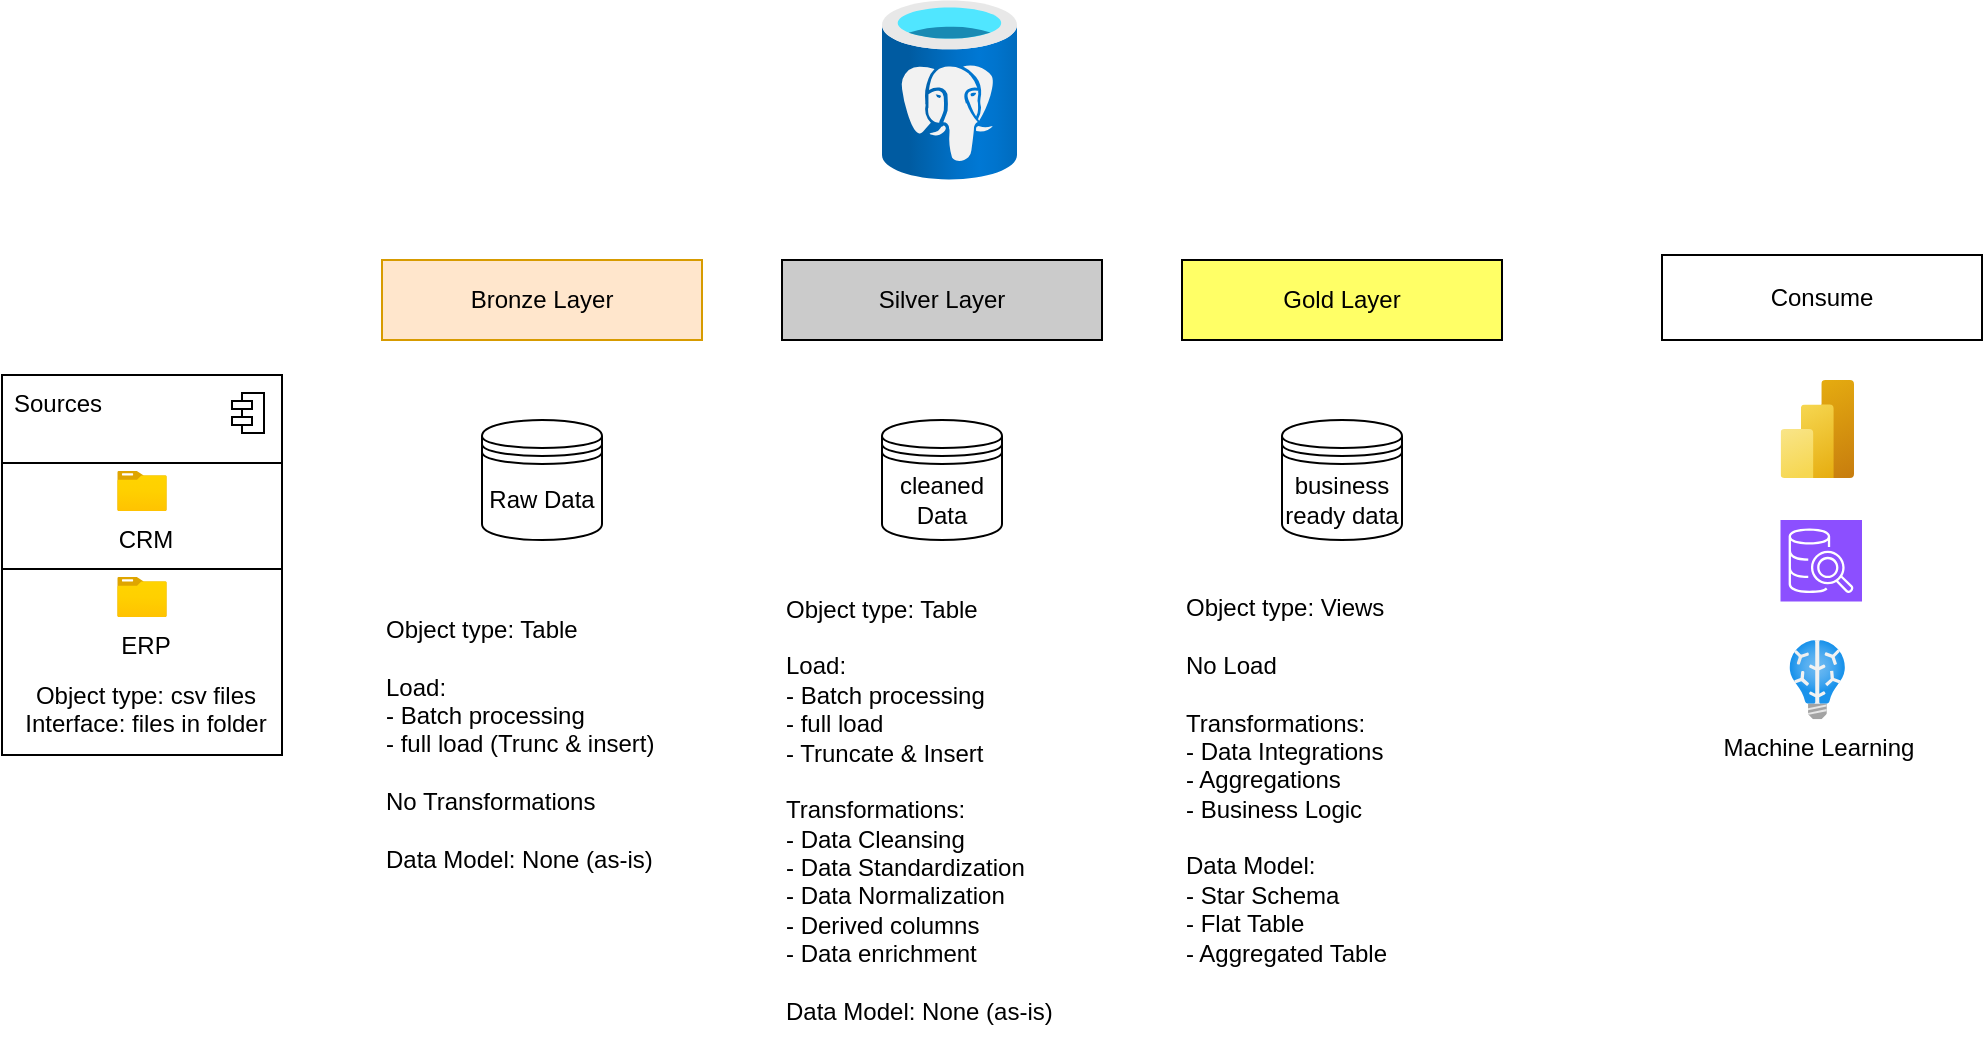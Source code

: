 <mxfile version="28.0.7">
  <diagram name="Seite-1" id="AzjvB9AJ2bMkdmtcBWtv">
    <mxGraphModel grid="1" page="1" gridSize="10" guides="1" tooltips="1" connect="1" arrows="1" fold="1" pageScale="1" pageWidth="827" pageHeight="1169" math="0" shadow="0">
      <root>
        <mxCell id="0" />
        <mxCell id="1" parent="0" />
        <mxCell id="cXzjVpL86dr1StGtI6FM-7" value="" style="fontStyle=1;align=center;verticalAlign=top;childLayout=stackLayout;horizontal=1;horizontalStack=0;resizeParent=1;resizeParentMax=0;resizeLast=0;marginBottom=0;" vertex="1" parent="1">
          <mxGeometry x="50" y="217.5" width="140" height="190" as="geometry" />
        </mxCell>
        <mxCell id="cXzjVpL86dr1StGtI6FM-8" value="Sources" style="html=1;align=left;spacingLeft=4;verticalAlign=top;strokeColor=none;fillColor=none;whiteSpace=wrap;" vertex="1" parent="cXzjVpL86dr1StGtI6FM-7">
          <mxGeometry width="140" height="40" as="geometry" />
        </mxCell>
        <mxCell id="cXzjVpL86dr1StGtI6FM-9" value="" style="shape=module;jettyWidth=10;jettyHeight=4;" vertex="1" parent="cXzjVpL86dr1StGtI6FM-8">
          <mxGeometry x="1" width="16" height="20" relative="1" as="geometry">
            <mxPoint x="-25" y="9" as="offset" />
          </mxGeometry>
        </mxCell>
        <mxCell id="cXzjVpL86dr1StGtI6FM-10" value="" style="line;strokeWidth=1;fillColor=none;align=left;verticalAlign=middle;spacingTop=-1;spacingLeft=3;spacingRight=3;rotatable=0;labelPosition=right;points=[];portConstraint=eastwest;" vertex="1" parent="cXzjVpL86dr1StGtI6FM-7">
          <mxGeometry y="40" width="140" height="8" as="geometry" />
        </mxCell>
        <mxCell id="cXzjVpL86dr1StGtI6FM-47" value="" style="image;aspect=fixed;html=1;points=[];align=center;fontSize=12;image=img/lib/azure2/general/Folder_Blank.svg;" vertex="1" parent="cXzjVpL86dr1StGtI6FM-7">
          <mxGeometry y="48" width="140" height="20" as="geometry" />
        </mxCell>
        <mxCell id="cXzjVpL86dr1StGtI6FM-11" value="CRM" style="html=1;align=center;spacingLeft=4;verticalAlign=top;strokeColor=none;fillColor=none;whiteSpace=wrap;" vertex="1" parent="cXzjVpL86dr1StGtI6FM-7">
          <mxGeometry y="68" width="140" height="25" as="geometry" />
        </mxCell>
        <mxCell id="cXzjVpL86dr1StGtI6FM-13" value="" style="line;strokeWidth=1;fillColor=none;align=left;verticalAlign=middle;spacingTop=-1;spacingLeft=3;spacingRight=3;rotatable=0;labelPosition=right;points=[];portConstraint=eastwest;" vertex="1" parent="cXzjVpL86dr1StGtI6FM-7">
          <mxGeometry y="93" width="140" height="8" as="geometry" />
        </mxCell>
        <mxCell id="cXzjVpL86dr1StGtI6FM-48" value="" style="image;aspect=fixed;html=1;points=[];align=center;fontSize=12;image=img/lib/azure2/general/Folder_Blank.svg;" vertex="1" parent="cXzjVpL86dr1StGtI6FM-7">
          <mxGeometry y="101" width="140" height="20" as="geometry" />
        </mxCell>
        <mxCell id="cXzjVpL86dr1StGtI6FM-14" value="ERP" style="html=1;align=center;spacingLeft=4;verticalAlign=top;strokeColor=none;fillColor=none;whiteSpace=wrap;" vertex="1" parent="cXzjVpL86dr1StGtI6FM-7">
          <mxGeometry y="121" width="140" height="25" as="geometry" />
        </mxCell>
        <mxCell id="cXzjVpL86dr1StGtI6FM-49" value="Object type: csv files&lt;div&gt;Interface: files in folder&lt;/div&gt;" style="html=1;align=center;spacingLeft=4;verticalAlign=top;strokeColor=none;fillColor=none;whiteSpace=wrap;" vertex="1" parent="cXzjVpL86dr1StGtI6FM-7">
          <mxGeometry y="146" width="140" height="44" as="geometry" />
        </mxCell>
        <mxCell id="cXzjVpL86dr1StGtI6FM-50" value="Raw Data" style="shape=datastore;whiteSpace=wrap;html=1;" vertex="1" parent="1">
          <mxGeometry x="290" y="240" width="60" height="60" as="geometry" />
        </mxCell>
        <mxCell id="cXzjVpL86dr1StGtI6FM-51" value="Object type: Table&lt;div&gt;&lt;br&gt;&lt;/div&gt;&lt;div&gt;Load:&amp;nbsp;&lt;/div&gt;&lt;div&gt;- Batch processing&lt;/div&gt;&lt;div&gt;- full load (Trunc &amp;amp; insert)&lt;/div&gt;&lt;div&gt;&lt;br&gt;&lt;/div&gt;&lt;div&gt;No Transformations&lt;/div&gt;&lt;div&gt;&lt;br&gt;&lt;/div&gt;&lt;div&gt;Data Model: None (as-is)&lt;/div&gt;" style="text;html=1;align=left;verticalAlign=middle;whiteSpace=wrap;rounded=0;" vertex="1" parent="1">
          <mxGeometry x="240" y="334" width="160" height="136" as="geometry" />
        </mxCell>
        <mxCell id="cXzjVpL86dr1StGtI6FM-52" value="Bronze Layer" style="rounded=0;whiteSpace=wrap;html=1;fillColor=#ffe6cc;strokeColor=#d79b00;" vertex="1" parent="1">
          <mxGeometry x="240" y="160" width="160" height="40" as="geometry" />
        </mxCell>
        <mxCell id="cXzjVpL86dr1StGtI6FM-53" value="Silver Layer" style="rounded=0;whiteSpace=wrap;html=1;fillColor=#CBCBCB;" vertex="1" parent="1">
          <mxGeometry x="440" y="160" width="160" height="40" as="geometry" />
        </mxCell>
        <mxCell id="cXzjVpL86dr1StGtI6FM-54" value="Gold Layer" style="rounded=0;whiteSpace=wrap;html=1;fillColor=#FFFF66;" vertex="1" parent="1">
          <mxGeometry x="640" y="160" width="160" height="40" as="geometry" />
        </mxCell>
        <mxCell id="cXzjVpL86dr1StGtI6FM-55" value="cleaned&lt;div&gt;Data&lt;/div&gt;" style="shape=datastore;whiteSpace=wrap;html=1;" vertex="1" parent="1">
          <mxGeometry x="490" y="240" width="60" height="60" as="geometry" />
        </mxCell>
        <mxCell id="cXzjVpL86dr1StGtI6FM-56" value="business&lt;div&gt;ready data&lt;/div&gt;" style="shape=datastore;whiteSpace=wrap;html=1;" vertex="1" parent="1">
          <mxGeometry x="690" y="240" width="60" height="60" as="geometry" />
        </mxCell>
        <mxCell id="cXzjVpL86dr1StGtI6FM-57" value="Consume" style="rounded=0;whiteSpace=wrap;html=1;" vertex="1" parent="1">
          <mxGeometry x="880" y="157.5" width="160" height="42.5" as="geometry" />
        </mxCell>
        <mxCell id="cXzjVpL86dr1StGtI6FM-58" value="" style="image;aspect=fixed;html=1;points=[];align=center;fontSize=12;image=img/lib/azure2/analytics/Power_BI_Embedded.svg;" vertex="1" parent="1">
          <mxGeometry x="939.25" y="220" width="36.75" height="49" as="geometry" />
        </mxCell>
        <mxCell id="cXzjVpL86dr1StGtI6FM-59" value="" style="sketch=0;points=[[0,0,0],[0.25,0,0],[0.5,0,0],[0.75,0,0],[1,0,0],[0,1,0],[0.25,1,0],[0.5,1,0],[0.75,1,0],[1,1,0],[0,0.25,0],[0,0.5,0],[0,0.75,0],[1,0.25,0],[1,0.5,0],[1,0.75,0]];outlineConnect=0;fontColor=#232F3E;fillColor=#8C4FFF;strokeColor=#ffffff;dashed=0;verticalLabelPosition=bottom;verticalAlign=top;align=center;html=1;fontSize=12;fontStyle=0;aspect=fixed;shape=mxgraph.aws4.resourceIcon;resIcon=mxgraph.aws4.sql_workbench;" vertex="1" parent="1">
          <mxGeometry x="939.25" y="290" width="40.75" height="40.75" as="geometry" />
        </mxCell>
        <mxCell id="cXzjVpL86dr1StGtI6FM-60" value="Object type: Table&lt;div&gt;&lt;br&gt;&lt;/div&gt;&lt;div&gt;Load:&lt;/div&gt;&lt;div&gt;- Batch processing&lt;/div&gt;&lt;div&gt;- full load&lt;/div&gt;&lt;div&gt;- Truncate &amp;amp; Insert&lt;/div&gt;&lt;div&gt;&lt;br&gt;&lt;/div&gt;&lt;div&gt;Transformations:&lt;/div&gt;&lt;div&gt;- Data Cleansing&lt;/div&gt;&lt;div&gt;- Data Standardization&lt;/div&gt;&lt;div&gt;- Data Normalization&lt;/div&gt;&lt;div&gt;- Derived columns&lt;/div&gt;&lt;div&gt;- Data enrichment&lt;/div&gt;&lt;div&gt;&lt;br&gt;&lt;/div&gt;&lt;div&gt;Data Model: None (as-is)&lt;/div&gt;" style="text;html=1;align=left;verticalAlign=middle;whiteSpace=wrap;rounded=0;" vertex="1" parent="1">
          <mxGeometry x="440" y="320" width="160" height="230" as="geometry" />
        </mxCell>
        <mxCell id="cXzjVpL86dr1StGtI6FM-61" value="Object type: Views&lt;div&gt;&lt;br&gt;&lt;/div&gt;&lt;div&gt;No Load&lt;/div&gt;&lt;div&gt;&lt;br&gt;&lt;/div&gt;&lt;div&gt;Transformations:&lt;/div&gt;&lt;div&gt;- Data Integrations&lt;/div&gt;&lt;div&gt;- Aggregations&lt;/div&gt;&lt;div&gt;- Business Logic&lt;/div&gt;&lt;div&gt;&lt;br&gt;&lt;/div&gt;&lt;div&gt;Data Model:&amp;nbsp;&lt;/div&gt;&lt;div&gt;- Star Schema&lt;/div&gt;&lt;div&gt;- Flat Table&lt;/div&gt;&lt;div&gt;- Aggregated Table&lt;/div&gt;" style="text;html=1;align=left;verticalAlign=middle;whiteSpace=wrap;rounded=0;" vertex="1" parent="1">
          <mxGeometry x="640" y="320" width="160" height="200" as="geometry" />
        </mxCell>
        <mxCell id="cXzjVpL86dr1StGtI6FM-62" value="Machine Learning" style="image;aspect=fixed;html=1;points=[];align=center;fontSize=12;image=img/lib/azure2/ai_machine_learning/Batch_AI.svg;" vertex="1" parent="1">
          <mxGeometry x="943.63" y="350" width="28" height="39.67" as="geometry" />
        </mxCell>
        <mxCell id="cXzjVpL86dr1StGtI6FM-63" value="" style="image;aspect=fixed;html=1;points=[];align=center;fontSize=12;image=img/lib/azure2/databases/Azure_Database_PostgreSQL_Server.svg;" vertex="1" parent="1">
          <mxGeometry x="490" y="30" width="67.5" height="90" as="geometry" />
        </mxCell>
      </root>
    </mxGraphModel>
  </diagram>
</mxfile>
